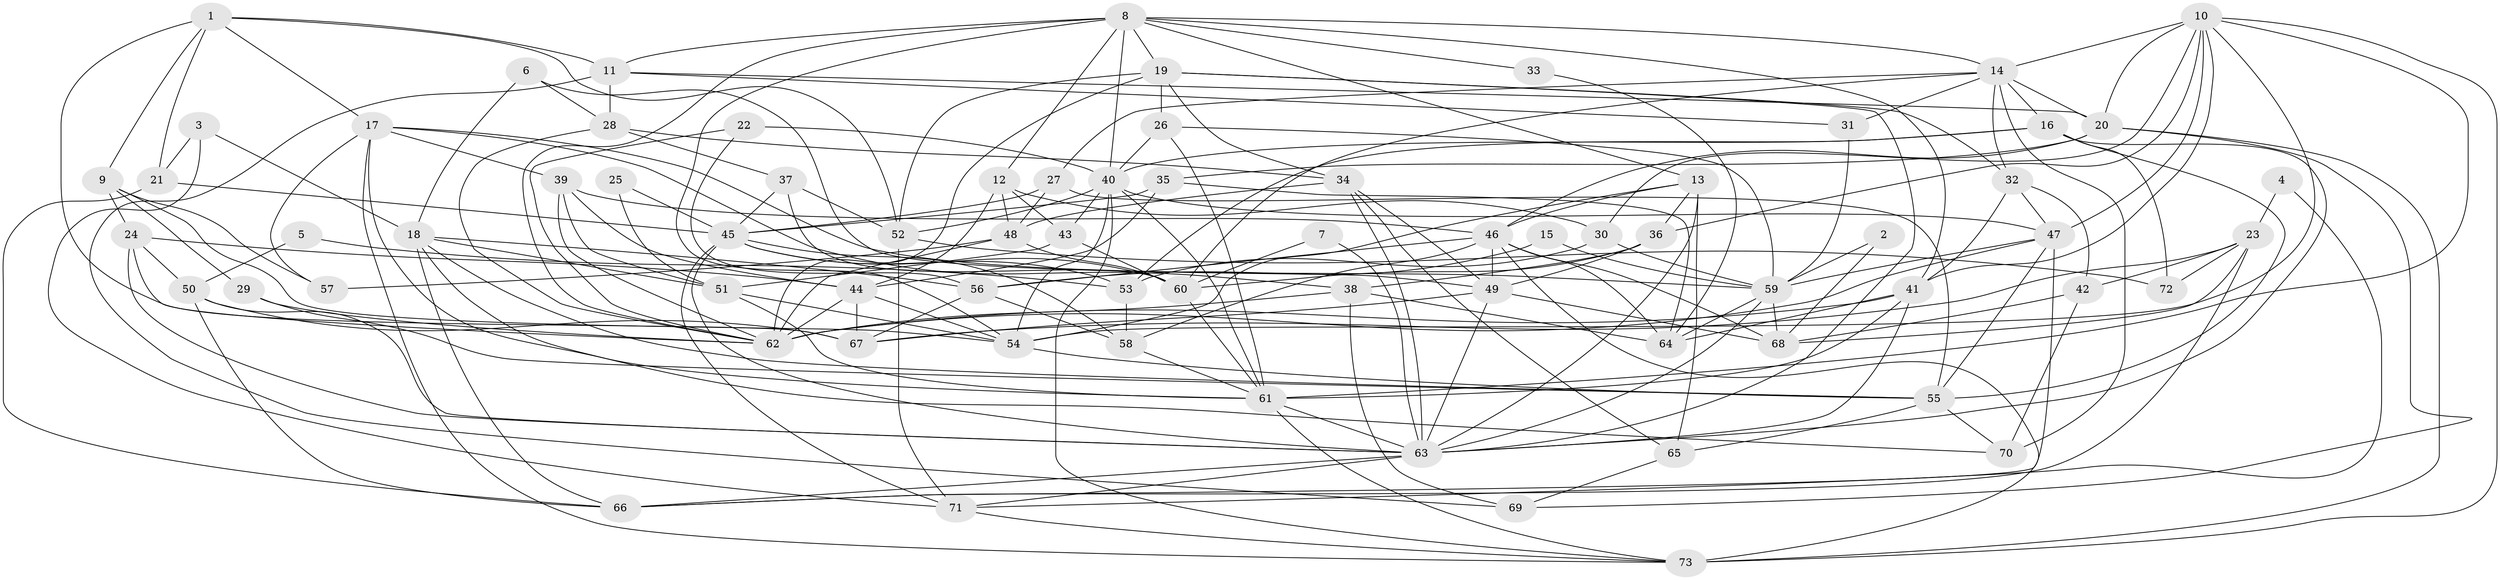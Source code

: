 // original degree distribution, {6: 0.0684931506849315, 4: 0.2671232876712329, 3: 0.2465753424657534, 5: 0.19863013698630136, 2: 0.15753424657534246, 7: 0.02054794520547945, 8: 0.0410958904109589}
// Generated by graph-tools (version 1.1) at 2025/26/03/09/25 03:26:15]
// undirected, 73 vertices, 207 edges
graph export_dot {
graph [start="1"]
  node [color=gray90,style=filled];
  1;
  2;
  3;
  4;
  5;
  6;
  7;
  8;
  9;
  10;
  11;
  12;
  13;
  14;
  15;
  16;
  17;
  18;
  19;
  20;
  21;
  22;
  23;
  24;
  25;
  26;
  27;
  28;
  29;
  30;
  31;
  32;
  33;
  34;
  35;
  36;
  37;
  38;
  39;
  40;
  41;
  42;
  43;
  44;
  45;
  46;
  47;
  48;
  49;
  50;
  51;
  52;
  53;
  54;
  55;
  56;
  57;
  58;
  59;
  60;
  61;
  62;
  63;
  64;
  65;
  66;
  67;
  68;
  69;
  70;
  71;
  72;
  73;
  1 -- 9 [weight=1.0];
  1 -- 11 [weight=1.0];
  1 -- 17 [weight=1.0];
  1 -- 21 [weight=1.0];
  1 -- 52 [weight=1.0];
  1 -- 67 [weight=1.0];
  2 -- 59 [weight=1.0];
  2 -- 68 [weight=1.0];
  3 -- 18 [weight=1.0];
  3 -- 21 [weight=1.0];
  3 -- 71 [weight=1.0];
  4 -- 23 [weight=1.0];
  4 -- 71 [weight=1.0];
  5 -- 50 [weight=1.0];
  5 -- 53 [weight=1.0];
  6 -- 18 [weight=1.0];
  6 -- 28 [weight=1.0];
  6 -- 49 [weight=1.0];
  7 -- 60 [weight=1.0];
  7 -- 63 [weight=1.0];
  8 -- 11 [weight=1.0];
  8 -- 12 [weight=1.0];
  8 -- 13 [weight=1.0];
  8 -- 14 [weight=1.0];
  8 -- 19 [weight=1.0];
  8 -- 33 [weight=1.0];
  8 -- 40 [weight=1.0];
  8 -- 41 [weight=1.0];
  8 -- 54 [weight=1.0];
  8 -- 62 [weight=1.0];
  9 -- 24 [weight=1.0];
  9 -- 29 [weight=1.0];
  9 -- 54 [weight=1.0];
  9 -- 57 [weight=1.0];
  10 -- 14 [weight=1.0];
  10 -- 20 [weight=1.0];
  10 -- 30 [weight=1.0];
  10 -- 36 [weight=1.0];
  10 -- 41 [weight=1.0];
  10 -- 47 [weight=1.0];
  10 -- 54 [weight=1.0];
  10 -- 61 [weight=1.0];
  10 -- 73 [weight=1.0];
  11 -- 20 [weight=1.0];
  11 -- 28 [weight=1.0];
  11 -- 31 [weight=2.0];
  11 -- 69 [weight=1.0];
  12 -- 30 [weight=1.0];
  12 -- 43 [weight=1.0];
  12 -- 44 [weight=1.0];
  12 -- 48 [weight=1.0];
  13 -- 36 [weight=1.0];
  13 -- 46 [weight=1.0];
  13 -- 54 [weight=2.0];
  13 -- 63 [weight=2.0];
  13 -- 65 [weight=1.0];
  14 -- 16 [weight=1.0];
  14 -- 20 [weight=1.0];
  14 -- 27 [weight=1.0];
  14 -- 31 [weight=1.0];
  14 -- 32 [weight=1.0];
  14 -- 60 [weight=1.0];
  14 -- 70 [weight=2.0];
  15 -- 56 [weight=1.0];
  15 -- 59 [weight=1.0];
  16 -- 40 [weight=1.0];
  16 -- 53 [weight=1.0];
  16 -- 55 [weight=1.0];
  16 -- 63 [weight=1.0];
  16 -- 72 [weight=1.0];
  17 -- 38 [weight=1.0];
  17 -- 39 [weight=1.0];
  17 -- 57 [weight=1.0];
  17 -- 59 [weight=1.0];
  17 -- 61 [weight=1.0];
  17 -- 73 [weight=1.0];
  18 -- 51 [weight=1.0];
  18 -- 55 [weight=1.0];
  18 -- 56 [weight=1.0];
  18 -- 66 [weight=1.0];
  18 -- 70 [weight=1.0];
  19 -- 26 [weight=1.0];
  19 -- 32 [weight=1.0];
  19 -- 34 [weight=1.0];
  19 -- 52 [weight=1.0];
  19 -- 62 [weight=1.0];
  19 -- 63 [weight=1.0];
  20 -- 35 [weight=1.0];
  20 -- 46 [weight=1.0];
  20 -- 69 [weight=1.0];
  20 -- 73 [weight=2.0];
  21 -- 45 [weight=1.0];
  21 -- 66 [weight=1.0];
  22 -- 40 [weight=1.0];
  22 -- 56 [weight=1.0];
  22 -- 62 [weight=1.0];
  23 -- 42 [weight=1.0];
  23 -- 66 [weight=1.0];
  23 -- 67 [weight=1.0];
  23 -- 68 [weight=1.0];
  23 -- 72 [weight=1.0];
  24 -- 44 [weight=1.0];
  24 -- 50 [weight=1.0];
  24 -- 62 [weight=1.0];
  24 -- 63 [weight=1.0];
  25 -- 45 [weight=1.0];
  25 -- 51 [weight=1.0];
  26 -- 40 [weight=1.0];
  26 -- 59 [weight=1.0];
  26 -- 61 [weight=1.0];
  27 -- 45 [weight=1.0];
  27 -- 48 [weight=1.0];
  27 -- 55 [weight=1.0];
  28 -- 34 [weight=1.0];
  28 -- 37 [weight=1.0];
  28 -- 62 [weight=1.0];
  29 -- 55 [weight=1.0];
  29 -- 62 [weight=1.0];
  30 -- 53 [weight=1.0];
  30 -- 59 [weight=1.0];
  31 -- 59 [weight=1.0];
  32 -- 41 [weight=1.0];
  32 -- 42 [weight=1.0];
  32 -- 47 [weight=1.0];
  33 -- 64 [weight=1.0];
  34 -- 48 [weight=1.0];
  34 -- 49 [weight=1.0];
  34 -- 63 [weight=1.0];
  34 -- 65 [weight=1.0];
  35 -- 44 [weight=1.0];
  35 -- 45 [weight=1.0];
  35 -- 64 [weight=1.0];
  36 -- 38 [weight=1.0];
  36 -- 49 [weight=1.0];
  36 -- 60 [weight=1.0];
  37 -- 45 [weight=2.0];
  37 -- 52 [weight=1.0];
  37 -- 60 [weight=1.0];
  38 -- 62 [weight=2.0];
  38 -- 64 [weight=1.0];
  38 -- 69 [weight=1.0];
  39 -- 44 [weight=1.0];
  39 -- 46 [weight=1.0];
  39 -- 51 [weight=1.0];
  39 -- 62 [weight=1.0];
  40 -- 43 [weight=1.0];
  40 -- 47 [weight=1.0];
  40 -- 52 [weight=1.0];
  40 -- 54 [weight=1.0];
  40 -- 61 [weight=1.0];
  40 -- 73 [weight=1.0];
  41 -- 61 [weight=1.0];
  41 -- 62 [weight=1.0];
  41 -- 63 [weight=1.0];
  41 -- 64 [weight=1.0];
  42 -- 68 [weight=1.0];
  42 -- 70 [weight=2.0];
  43 -- 51 [weight=1.0];
  43 -- 60 [weight=1.0];
  44 -- 54 [weight=1.0];
  44 -- 62 [weight=1.0];
  44 -- 67 [weight=1.0];
  45 -- 53 [weight=1.0];
  45 -- 58 [weight=1.0];
  45 -- 60 [weight=1.0];
  45 -- 63 [weight=1.0];
  45 -- 71 [weight=1.0];
  46 -- 49 [weight=1.0];
  46 -- 56 [weight=1.0];
  46 -- 58 [weight=1.0];
  46 -- 64 [weight=1.0];
  46 -- 68 [weight=1.0];
  46 -- 73 [weight=1.0];
  47 -- 55 [weight=1.0];
  47 -- 59 [weight=1.0];
  47 -- 62 [weight=1.0];
  47 -- 66 [weight=1.0];
  48 -- 57 [weight=1.0];
  48 -- 60 [weight=1.0];
  48 -- 62 [weight=1.0];
  49 -- 63 [weight=1.0];
  49 -- 67 [weight=1.0];
  49 -- 68 [weight=1.0];
  50 -- 63 [weight=1.0];
  50 -- 66 [weight=1.0];
  50 -- 67 [weight=1.0];
  51 -- 54 [weight=1.0];
  51 -- 61 [weight=1.0];
  52 -- 71 [weight=1.0];
  52 -- 72 [weight=1.0];
  53 -- 58 [weight=1.0];
  54 -- 55 [weight=1.0];
  55 -- 65 [weight=1.0];
  55 -- 70 [weight=1.0];
  56 -- 58 [weight=1.0];
  56 -- 67 [weight=1.0];
  58 -- 61 [weight=1.0];
  59 -- 63 [weight=1.0];
  59 -- 64 [weight=1.0];
  59 -- 68 [weight=1.0];
  60 -- 61 [weight=1.0];
  61 -- 63 [weight=1.0];
  61 -- 73 [weight=1.0];
  63 -- 66 [weight=1.0];
  63 -- 71 [weight=1.0];
  65 -- 69 [weight=1.0];
  71 -- 73 [weight=1.0];
}
